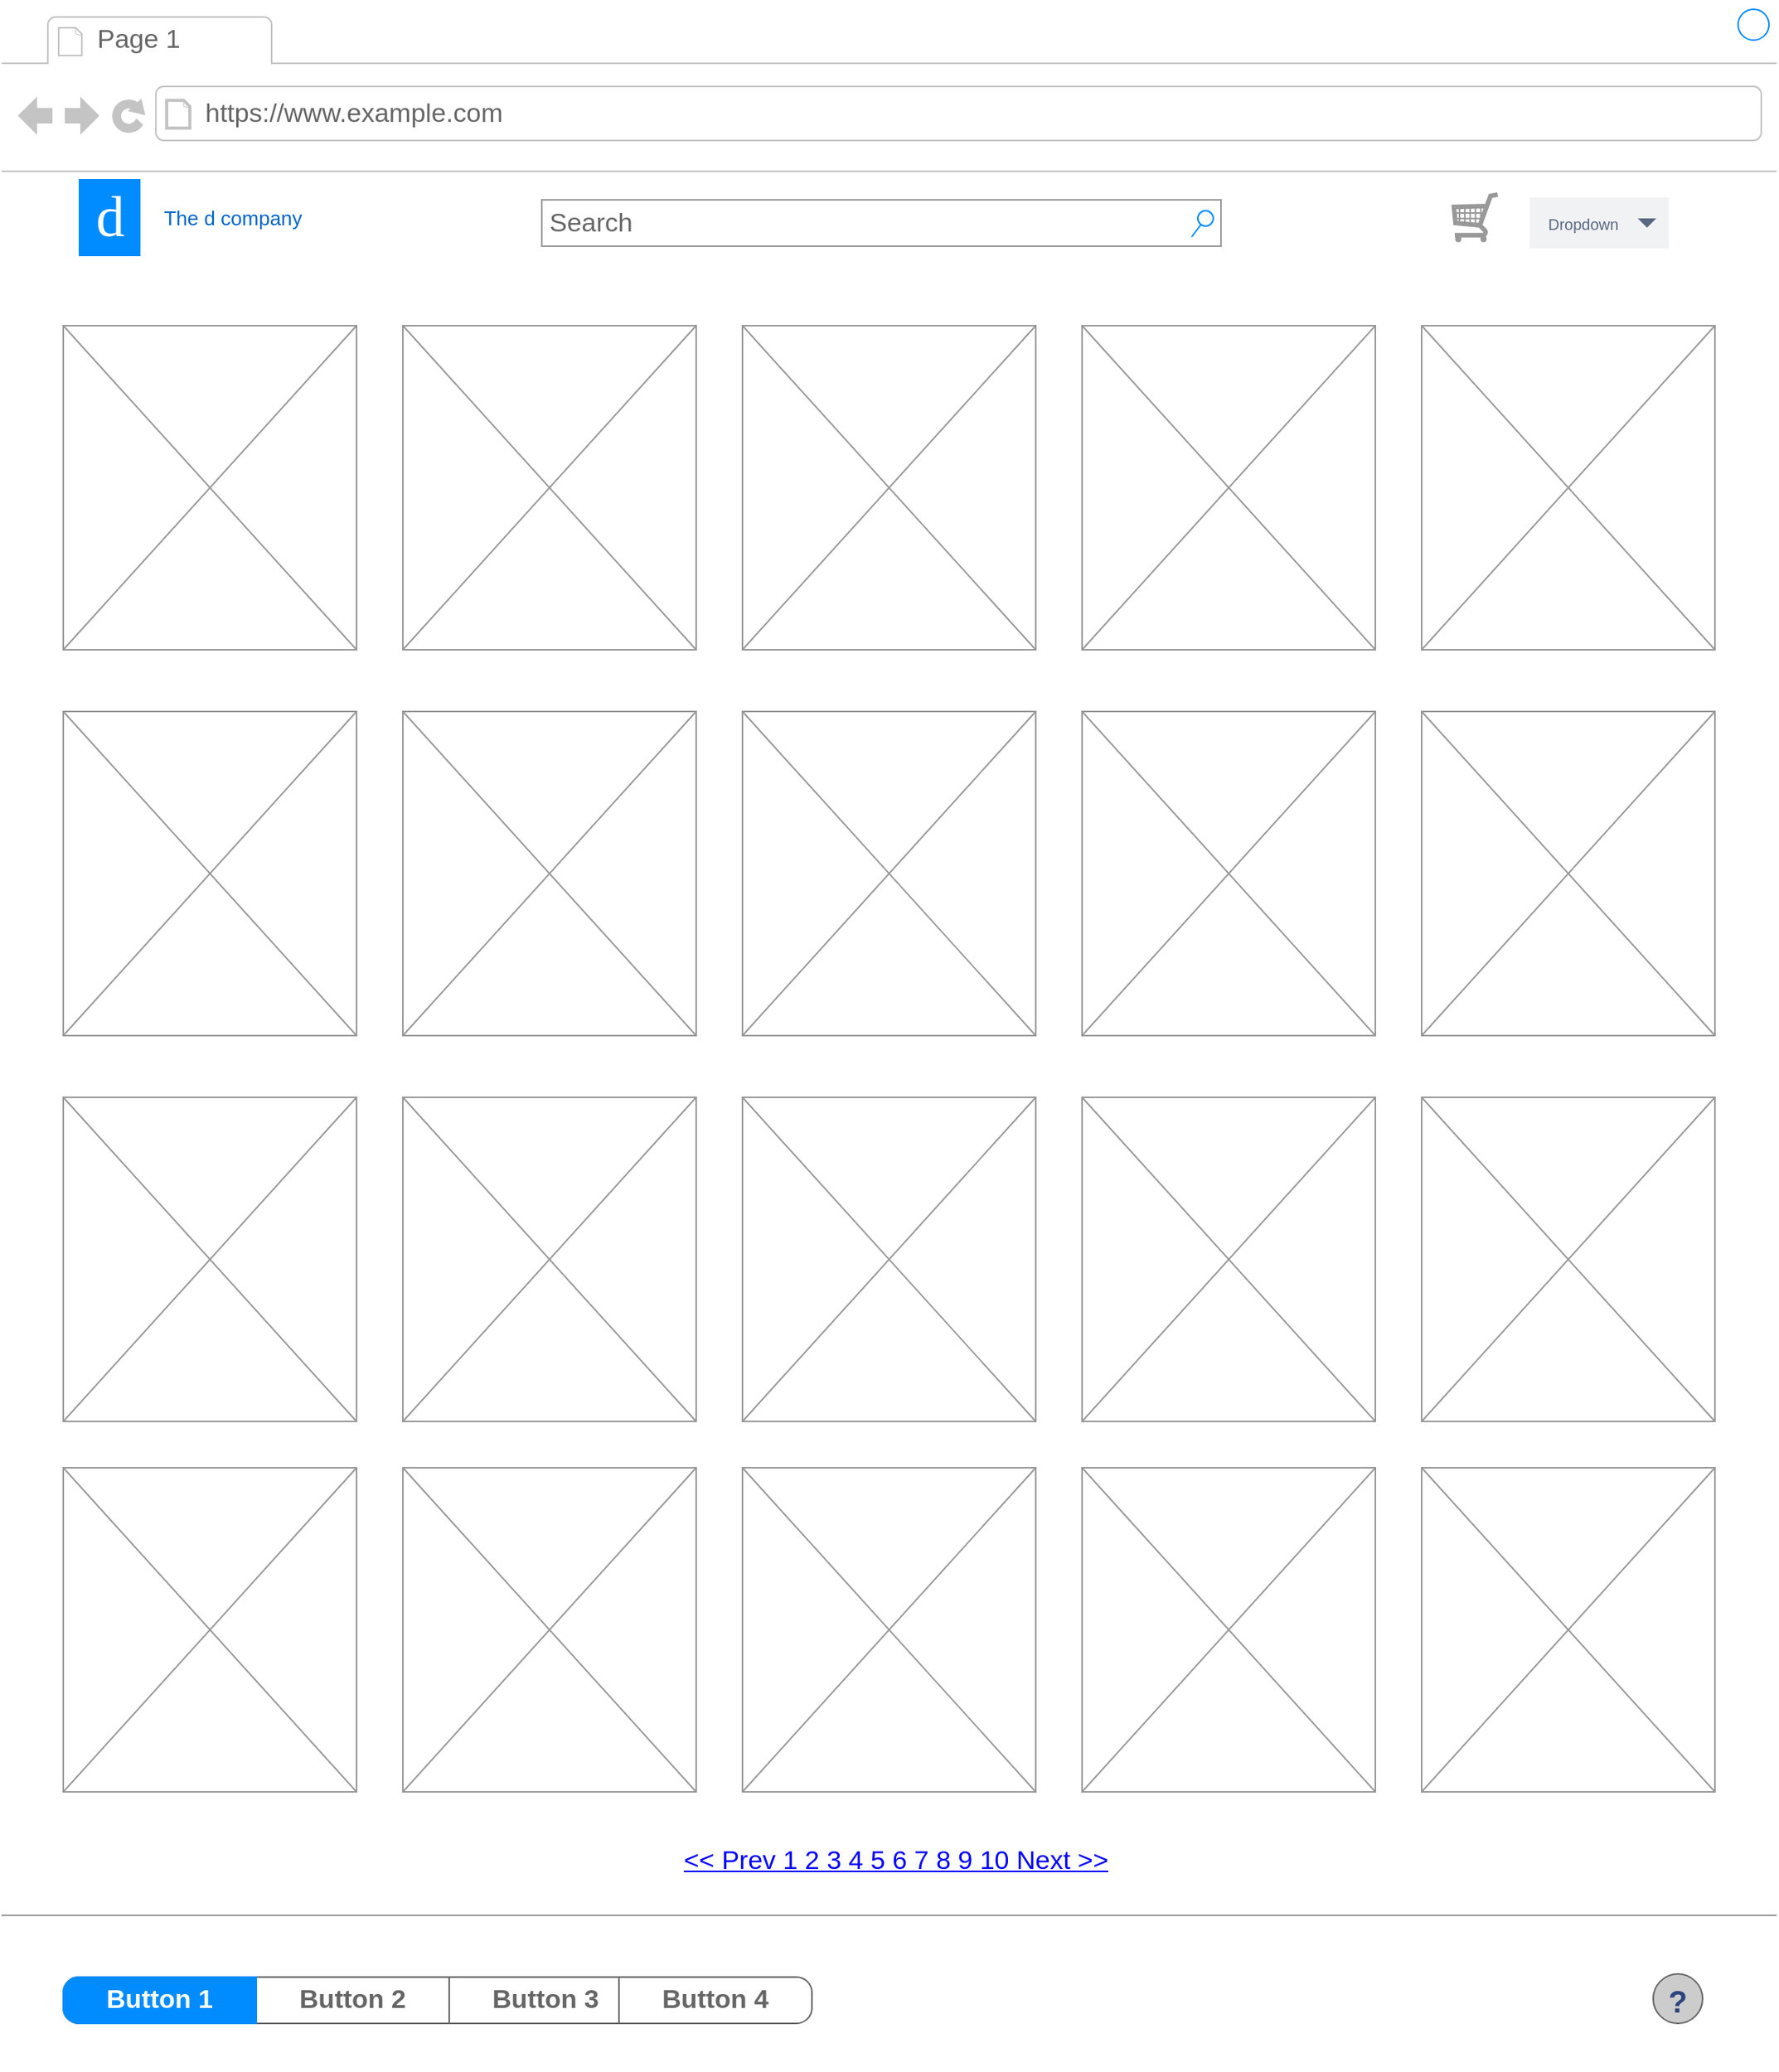 <mxfile version="22.1.4" type="github">
  <diagram id="piDafpqhtRUU5qUU-vj8" name="Page-1">
    <mxGraphModel dx="1434" dy="796" grid="1" gridSize="10" guides="1" tooltips="1" connect="1" arrows="1" fold="1" page="1" pageScale="1" pageWidth="827" pageHeight="1169" math="0" shadow="0">
      <root>
        <mxCell id="0" />
        <mxCell id="1" parent="0" />
        <mxCell id="8962rQQDY3VNNf6We3Pp-1" value="" style="strokeWidth=1;shadow=0;dashed=0;align=center;html=1;shape=mxgraph.mockup.containers.browserWindow;rSize=0;strokeColor2=#008cff;strokeColor3=#c4c4c4;mainText=,;recursiveResize=0;strokeColor=#FFFFFF;fontColor=#FFFFFF;" parent="1" vertex="1">
          <mxGeometry x="10" y="20" width="1150" height="1340" as="geometry" />
        </mxCell>
        <mxCell id="8962rQQDY3VNNf6We3Pp-2" value="Page 1" style="strokeWidth=1;shadow=0;dashed=0;align=center;html=1;shape=mxgraph.mockup.containers.anchor;fontSize=17;fontColor=#666666;align=left;" parent="8962rQQDY3VNNf6We3Pp-1" vertex="1">
          <mxGeometry x="60" y="12" width="110" height="26" as="geometry" />
        </mxCell>
        <mxCell id="8962rQQDY3VNNf6We3Pp-3" value="https://www.example.com" style="strokeWidth=1;shadow=0;dashed=0;align=center;html=1;shape=mxgraph.mockup.containers.anchor;rSize=0;fontSize=17;fontColor=#666666;align=left;" parent="8962rQQDY3VNNf6We3Pp-1" vertex="1">
          <mxGeometry x="130" y="60" width="250" height="26" as="geometry" />
        </mxCell>
        <mxCell id="8962rQQDY3VNNf6We3Pp-6" value="Dropdown" style="rounded=0;fillColor=#F1F2F4;strokeColor=none;html=1;fontColor=#596780;align=left;fontSize=10;spacingLeft=10" parent="8962rQQDY3VNNf6We3Pp-1" vertex="1">
          <mxGeometry x="990" y="127" width="90" height="33" as="geometry" />
        </mxCell>
        <mxCell id="8962rQQDY3VNNf6We3Pp-7" value="" style="shape=triangle;direction=south;fillColor=#596780;strokeColor=none;html=1" parent="8962rQQDY3VNNf6We3Pp-6" vertex="1">
          <mxGeometry x="1" y="0.5" width="12" height="6" relative="1" as="geometry">
            <mxPoint x="-20" y="-3" as="offset" />
          </mxGeometry>
        </mxCell>
        <mxCell id="8962rQQDY3VNNf6We3Pp-16" value="The d company" style="text;html=1;strokeColor=none;fillColor=none;align=center;verticalAlign=middle;whiteSpace=wrap;rounded=0;fontSize=13;fontColor=#0066CC;" parent="8962rQQDY3VNNf6We3Pp-1" vertex="1">
          <mxGeometry x="100" y="130" width="100" height="20" as="geometry" />
        </mxCell>
        <mxCell id="8962rQQDY3VNNf6We3Pp-18" value="" style="verticalLabelPosition=bottom;shadow=0;dashed=0;align=center;html=1;verticalAlign=top;strokeWidth=1;shape=mxgraph.mockup.graphics.simpleIcon;strokeColor=#999999;fontSize=13;fontColor=#0066CC;" parent="8962rQQDY3VNNf6We3Pp-1" vertex="1">
          <mxGeometry x="40" y="210" width="190" height="210" as="geometry" />
        </mxCell>
        <mxCell id="8962rQQDY3VNNf6We3Pp-35" value="" style="verticalLabelPosition=bottom;shadow=0;dashed=0;align=center;html=1;verticalAlign=top;strokeWidth=1;shape=mxgraph.mockup.markup.line;strokeColor=#999999;fillColor=#008CFF;fontSize=13;fontColor=#0066CC;" parent="8962rQQDY3VNNf6We3Pp-1" vertex="1">
          <mxGeometry y="1230" width="1150" height="20" as="geometry" />
        </mxCell>
        <mxCell id="seymav8gBYocV3_De4xC-2" value="d" style="text;html=1;align=center;verticalAlign=middle;resizable=0;points=[];autosize=1;fontSize=37;fontFamily=Tahoma;fillColor=#008CFF;fontColor=#FFFFFF;" parent="8962rQQDY3VNNf6We3Pp-1" vertex="1">
          <mxGeometry x="50" y="115" width="40" height="50" as="geometry" />
        </mxCell>
        <mxCell id="Z_W6JvnU2mq4zNc8RhEV-3" value="" style="verticalLabelPosition=bottom;shadow=0;dashed=0;align=center;html=1;verticalAlign=top;strokeWidth=1;shape=mxgraph.mockup.graphics.simpleIcon;strokeColor=#999999;fontSize=13;fontColor=#0066CC;" vertex="1" parent="8962rQQDY3VNNf6We3Pp-1">
          <mxGeometry x="260" y="210" width="190" height="210" as="geometry" />
        </mxCell>
        <mxCell id="Z_W6JvnU2mq4zNc8RhEV-4" value="" style="verticalLabelPosition=bottom;shadow=0;dashed=0;align=center;html=1;verticalAlign=top;strokeWidth=1;shape=mxgraph.mockup.graphics.simpleIcon;strokeColor=#999999;fontSize=13;fontColor=#0066CC;" vertex="1" parent="8962rQQDY3VNNf6We3Pp-1">
          <mxGeometry x="480" y="210" width="190" height="210" as="geometry" />
        </mxCell>
        <mxCell id="Z_W6JvnU2mq4zNc8RhEV-5" value="" style="verticalLabelPosition=bottom;shadow=0;dashed=0;align=center;html=1;verticalAlign=top;strokeWidth=1;shape=mxgraph.mockup.graphics.simpleIcon;strokeColor=#999999;fontSize=13;fontColor=#0066CC;" vertex="1" parent="8962rQQDY3VNNf6We3Pp-1">
          <mxGeometry x="700" y="210" width="190" height="210" as="geometry" />
        </mxCell>
        <mxCell id="Z_W6JvnU2mq4zNc8RhEV-6" value="" style="verticalLabelPosition=bottom;shadow=0;dashed=0;align=center;html=1;verticalAlign=top;strokeWidth=1;shape=mxgraph.mockup.graphics.simpleIcon;strokeColor=#999999;fontSize=13;fontColor=#0066CC;" vertex="1" parent="8962rQQDY3VNNf6We3Pp-1">
          <mxGeometry x="920" y="210" width="190" height="210" as="geometry" />
        </mxCell>
        <mxCell id="Z_W6JvnU2mq4zNc8RhEV-7" value="" style="verticalLabelPosition=bottom;shadow=0;dashed=0;align=center;html=1;verticalAlign=top;strokeWidth=1;shape=mxgraph.mockup.graphics.simpleIcon;strokeColor=#999999;fontSize=13;fontColor=#0066CC;" vertex="1" parent="8962rQQDY3VNNf6We3Pp-1">
          <mxGeometry x="40" y="460" width="190" height="210" as="geometry" />
        </mxCell>
        <mxCell id="Z_W6JvnU2mq4zNc8RhEV-8" value="" style="verticalLabelPosition=bottom;shadow=0;dashed=0;align=center;html=1;verticalAlign=top;strokeWidth=1;shape=mxgraph.mockup.graphics.simpleIcon;strokeColor=#999999;fontSize=13;fontColor=#0066CC;" vertex="1" parent="8962rQQDY3VNNf6We3Pp-1">
          <mxGeometry x="260" y="460" width="190" height="210" as="geometry" />
        </mxCell>
        <mxCell id="Z_W6JvnU2mq4zNc8RhEV-9" value="" style="verticalLabelPosition=bottom;shadow=0;dashed=0;align=center;html=1;verticalAlign=top;strokeWidth=1;shape=mxgraph.mockup.graphics.simpleIcon;strokeColor=#999999;fontSize=13;fontColor=#0066CC;" vertex="1" parent="8962rQQDY3VNNf6We3Pp-1">
          <mxGeometry x="480" y="460" width="190" height="210" as="geometry" />
        </mxCell>
        <mxCell id="Z_W6JvnU2mq4zNc8RhEV-10" value="" style="verticalLabelPosition=bottom;shadow=0;dashed=0;align=center;html=1;verticalAlign=top;strokeWidth=1;shape=mxgraph.mockup.graphics.simpleIcon;strokeColor=#999999;fontSize=13;fontColor=#0066CC;" vertex="1" parent="8962rQQDY3VNNf6We3Pp-1">
          <mxGeometry x="700" y="460" width="190" height="210" as="geometry" />
        </mxCell>
        <mxCell id="Z_W6JvnU2mq4zNc8RhEV-11" value="" style="verticalLabelPosition=bottom;shadow=0;dashed=0;align=center;html=1;verticalAlign=top;strokeWidth=1;shape=mxgraph.mockup.graphics.simpleIcon;strokeColor=#999999;fontSize=13;fontColor=#0066CC;" vertex="1" parent="8962rQQDY3VNNf6We3Pp-1">
          <mxGeometry x="920" y="460" width="190" height="210" as="geometry" />
        </mxCell>
        <mxCell id="Z_W6JvnU2mq4zNc8RhEV-12" value="" style="verticalLabelPosition=bottom;shadow=0;dashed=0;align=center;html=1;verticalAlign=top;strokeWidth=1;shape=mxgraph.mockup.graphics.simpleIcon;strokeColor=#999999;fontSize=13;fontColor=#0066CC;" vertex="1" parent="8962rQQDY3VNNf6We3Pp-1">
          <mxGeometry x="40" y="710" width="190" height="210" as="geometry" />
        </mxCell>
        <mxCell id="Z_W6JvnU2mq4zNc8RhEV-13" value="" style="verticalLabelPosition=bottom;shadow=0;dashed=0;align=center;html=1;verticalAlign=top;strokeWidth=1;shape=mxgraph.mockup.graphics.simpleIcon;strokeColor=#999999;fontSize=13;fontColor=#0066CC;" vertex="1" parent="8962rQQDY3VNNf6We3Pp-1">
          <mxGeometry x="260" y="710" width="190" height="210" as="geometry" />
        </mxCell>
        <mxCell id="Z_W6JvnU2mq4zNc8RhEV-14" value="" style="verticalLabelPosition=bottom;shadow=0;dashed=0;align=center;html=1;verticalAlign=top;strokeWidth=1;shape=mxgraph.mockup.graphics.simpleIcon;strokeColor=#999999;fontSize=13;fontColor=#0066CC;" vertex="1" parent="8962rQQDY3VNNf6We3Pp-1">
          <mxGeometry x="480" y="710" width="190" height="210" as="geometry" />
        </mxCell>
        <mxCell id="Z_W6JvnU2mq4zNc8RhEV-15" value="" style="verticalLabelPosition=bottom;shadow=0;dashed=0;align=center;html=1;verticalAlign=top;strokeWidth=1;shape=mxgraph.mockup.graphics.simpleIcon;strokeColor=#999999;fontSize=13;fontColor=#0066CC;" vertex="1" parent="8962rQQDY3VNNf6We3Pp-1">
          <mxGeometry x="700" y="710" width="190" height="210" as="geometry" />
        </mxCell>
        <mxCell id="Z_W6JvnU2mq4zNc8RhEV-16" value="" style="verticalLabelPosition=bottom;shadow=0;dashed=0;align=center;html=1;verticalAlign=top;strokeWidth=1;shape=mxgraph.mockup.graphics.simpleIcon;strokeColor=#999999;fontSize=13;fontColor=#0066CC;" vertex="1" parent="8962rQQDY3VNNf6We3Pp-1">
          <mxGeometry x="920" y="710" width="190" height="210" as="geometry" />
        </mxCell>
        <mxCell id="Z_W6JvnU2mq4zNc8RhEV-17" value="" style="verticalLabelPosition=bottom;shadow=0;dashed=0;align=center;html=1;verticalAlign=top;strokeWidth=1;shape=mxgraph.mockup.graphics.simpleIcon;strokeColor=#999999;fontSize=13;fontColor=#0066CC;" vertex="1" parent="8962rQQDY3VNNf6We3Pp-1">
          <mxGeometry x="40" y="950" width="190" height="210" as="geometry" />
        </mxCell>
        <mxCell id="Z_W6JvnU2mq4zNc8RhEV-18" value="" style="verticalLabelPosition=bottom;shadow=0;dashed=0;align=center;html=1;verticalAlign=top;strokeWidth=1;shape=mxgraph.mockup.graphics.simpleIcon;strokeColor=#999999;fontSize=13;fontColor=#0066CC;" vertex="1" parent="8962rQQDY3VNNf6We3Pp-1">
          <mxGeometry x="260" y="950" width="190" height="210" as="geometry" />
        </mxCell>
        <mxCell id="Z_W6JvnU2mq4zNc8RhEV-19" value="" style="verticalLabelPosition=bottom;shadow=0;dashed=0;align=center;html=1;verticalAlign=top;strokeWidth=1;shape=mxgraph.mockup.graphics.simpleIcon;strokeColor=#999999;fontSize=13;fontColor=#0066CC;" vertex="1" parent="8962rQQDY3VNNf6We3Pp-1">
          <mxGeometry x="480" y="950" width="190" height="210" as="geometry" />
        </mxCell>
        <mxCell id="Z_W6JvnU2mq4zNc8RhEV-20" value="" style="verticalLabelPosition=bottom;shadow=0;dashed=0;align=center;html=1;verticalAlign=top;strokeWidth=1;shape=mxgraph.mockup.graphics.simpleIcon;strokeColor=#999999;fontSize=13;fontColor=#0066CC;" vertex="1" parent="8962rQQDY3VNNf6We3Pp-1">
          <mxGeometry x="700" y="950" width="190" height="210" as="geometry" />
        </mxCell>
        <mxCell id="Z_W6JvnU2mq4zNc8RhEV-21" value="" style="verticalLabelPosition=bottom;shadow=0;dashed=0;align=center;html=1;verticalAlign=top;strokeWidth=1;shape=mxgraph.mockup.graphics.simpleIcon;strokeColor=#999999;fontSize=13;fontColor=#0066CC;" vertex="1" parent="8962rQQDY3VNNf6We3Pp-1">
          <mxGeometry x="920" y="950" width="190" height="210" as="geometry" />
        </mxCell>
        <mxCell id="Z_W6JvnU2mq4zNc8RhEV-23" value="&lt;&lt; Prev 1 2 3 4 5 6 7 8 9 10 Next &gt;&gt;" style="strokeWidth=1;shadow=0;dashed=0;align=center;html=1;shape=mxgraph.mockup.navigation.pagination;linkText=;fontSize=17;fontColor=#0000ff;fontStyle=4;" vertex="1" parent="8962rQQDY3VNNf6We3Pp-1">
          <mxGeometry x="404" y="1190" width="350" height="30" as="geometry" />
        </mxCell>
        <mxCell id="Z_W6JvnU2mq4zNc8RhEV-24" value="Search" style="strokeWidth=1;shadow=0;dashed=0;align=center;html=1;shape=mxgraph.mockup.forms.searchBox;strokeColor=#999999;mainText=;strokeColor2=#008cff;fontColor=#666666;fontSize=17;align=left;spacingLeft=3;whiteSpace=wrap;" vertex="1" parent="8962rQQDY3VNNf6We3Pp-1">
          <mxGeometry x="350" y="128.5" width="440" height="30" as="geometry" />
        </mxCell>
        <mxCell id="Z_W6JvnU2mq4zNc8RhEV-25" value="" style="verticalLabelPosition=bottom;shadow=0;dashed=0;align=center;html=1;verticalAlign=top;strokeWidth=1;shape=mxgraph.mockup.misc.shoppingCart;strokeColor=#999999;" vertex="1" parent="8962rQQDY3VNNf6We3Pp-1">
          <mxGeometry x="940" y="124.25" width="30" height="31.5" as="geometry" />
        </mxCell>
        <mxCell id="Z_W6JvnU2mq4zNc8RhEV-37" value="" style="verticalLabelPosition=bottom;shadow=0;dashed=0;align=center;html=1;verticalAlign=top;strokeWidth=1;shape=mxgraph.mockup.misc.help_icon;" vertex="1" parent="8962rQQDY3VNNf6We3Pp-1">
          <mxGeometry x="1070" y="1278" width="32" height="32" as="geometry" />
        </mxCell>
        <mxCell id="Z_W6JvnU2mq4zNc8RhEV-38" value="" style="strokeWidth=1;shadow=0;dashed=0;align=center;html=1;shape=mxgraph.mockup.rrect;rSize=10;fillColor=#ffffff;strokeColor=#666666;" vertex="1" parent="8962rQQDY3VNNf6We3Pp-1">
          <mxGeometry x="40" y="1280" width="480" height="30" as="geometry" />
        </mxCell>
        <mxCell id="Z_W6JvnU2mq4zNc8RhEV-39" value="Button 2" style="strokeColor=inherit;fillColor=inherit;gradientColor=inherit;strokeWidth=1;shadow=0;dashed=0;align=center;html=1;shape=mxgraph.mockup.rrect;rSize=0;fontSize=17;fontColor=#666666;fontStyle=1;resizeHeight=1;whiteSpace=wrap;" vertex="1" parent="Z_W6JvnU2mq4zNc8RhEV-38">
          <mxGeometry width="125" height="30" relative="1" as="geometry">
            <mxPoint x="125" as="offset" />
          </mxGeometry>
        </mxCell>
        <mxCell id="Z_W6JvnU2mq4zNc8RhEV-40" value="Button 3" style="strokeColor=inherit;fillColor=inherit;gradientColor=inherit;strokeWidth=1;shadow=0;dashed=0;align=center;html=1;shape=mxgraph.mockup.rrect;rSize=0;fontSize=17;fontColor=#666666;fontStyle=1;resizeHeight=1;whiteSpace=wrap;" vertex="1" parent="Z_W6JvnU2mq4zNc8RhEV-38">
          <mxGeometry width="125" height="30" relative="1" as="geometry">
            <mxPoint x="250" as="offset" />
          </mxGeometry>
        </mxCell>
        <mxCell id="Z_W6JvnU2mq4zNc8RhEV-41" value="Button 4" style="strokeColor=inherit;fillColor=inherit;gradientColor=inherit;strokeWidth=1;shadow=0;dashed=0;align=center;html=1;shape=mxgraph.mockup.rightButton;rSize=10;fontSize=17;fontColor=#666666;fontStyle=1;resizeHeight=1;whiteSpace=wrap;" vertex="1" parent="Z_W6JvnU2mq4zNc8RhEV-38">
          <mxGeometry x="1" width="125" height="30" relative="1" as="geometry">
            <mxPoint x="-120" as="offset" />
          </mxGeometry>
        </mxCell>
        <mxCell id="Z_W6JvnU2mq4zNc8RhEV-42" value="Button 1" style="strokeWidth=1;shadow=0;dashed=0;align=center;html=1;shape=mxgraph.mockup.leftButton;rSize=10;fontSize=17;fontColor=#ffffff;fontStyle=1;fillColor=#008cff;strokeColor=#008cff;resizeHeight=1;whiteSpace=wrap;" vertex="1" parent="Z_W6JvnU2mq4zNc8RhEV-38">
          <mxGeometry width="125" height="30" relative="1" as="geometry" />
        </mxCell>
      </root>
    </mxGraphModel>
  </diagram>
</mxfile>

